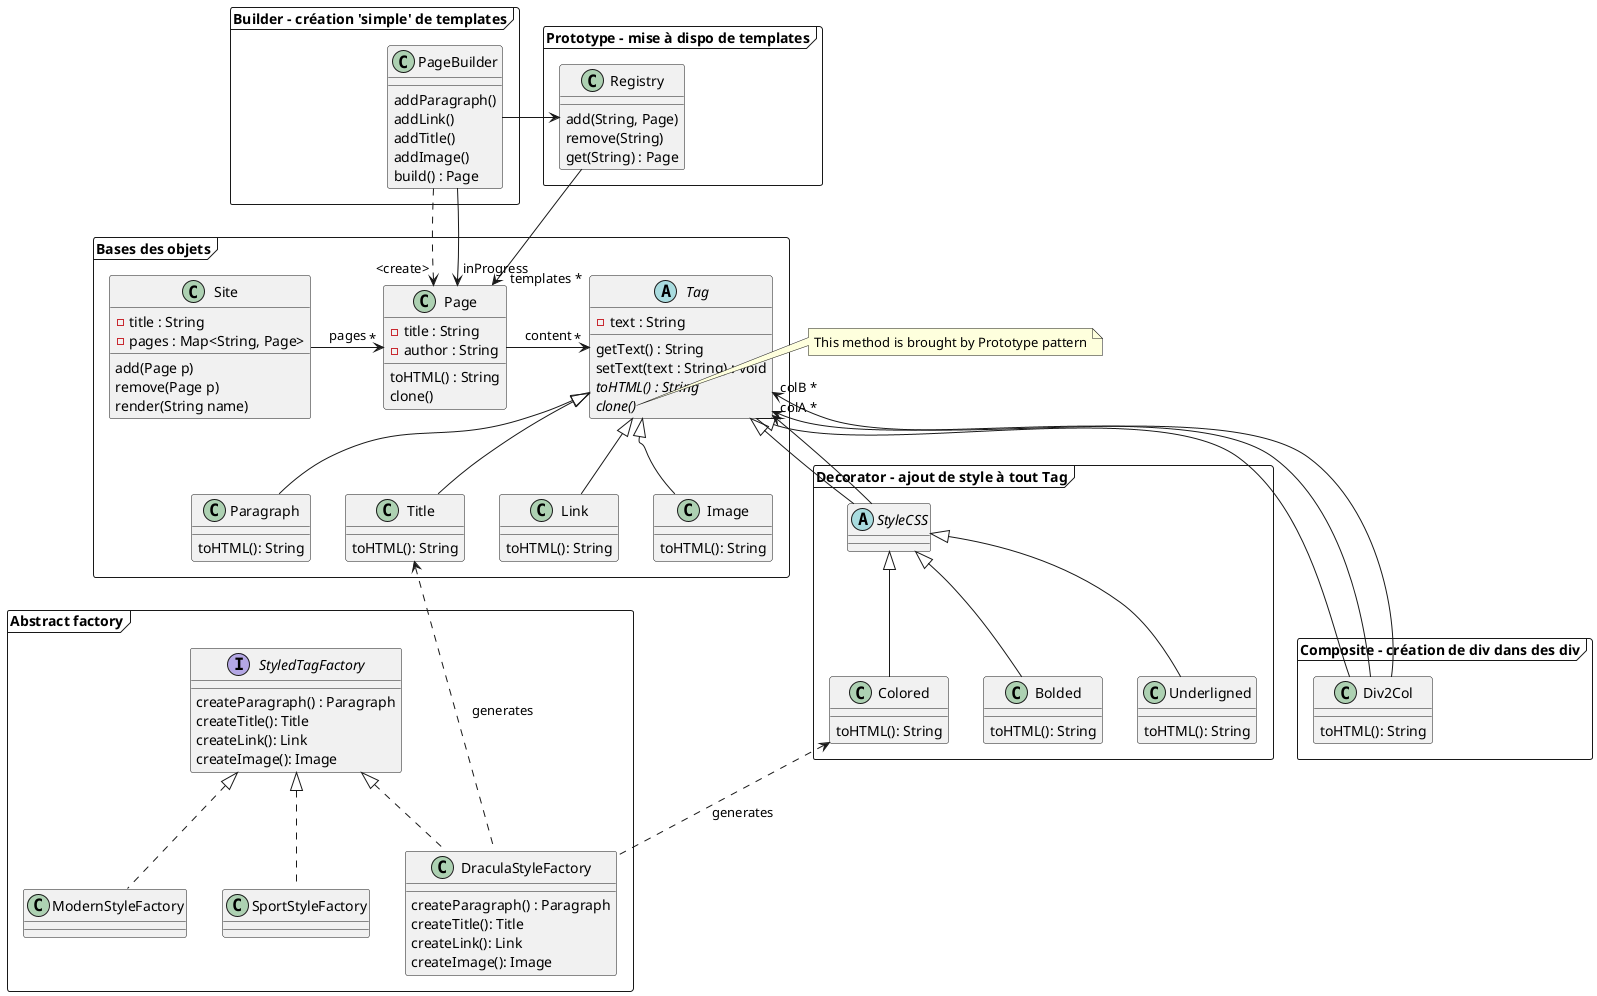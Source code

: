 @startuml
'https://plantuml.com/class-diagram


package "Bases des objets" <<Frame>> {

    class Page {
        -title : String
        -author : String
        toHTML() : String
    }

    abstract class Tag {
        - text : String
        getText() : String
        setText(text : String) : void
        {abstract} toHTML() : String
    }

    Tag <|-- Paragraph
    Tag <|-- Title
    Tag <|-- Link
    Tag <|-- Image

    Page -> "*" Tag : content
    Site -> "*" Page : pages

    class Site {
        -title : String
        -pages : Map<String, Page>
        add(Page p)
        remove(Page p)
        render(String name)
    }

    Image : toHTML(): String
    Link : toHTML(): String
    Title : toHTML(): String
    Paragraph : toHTML(): String

}

package "Composite - création de div dans des div" <<Frame>> {

    class Div2Col {

    }

    Tag <|--- Div2Col
    Tag "colA *" <-- Div2Col
    Tag "colB *" <-- Div2Col

    Div2Col : toHTML(): String

}

package "Decorator - ajout de style à tout Tag" <<Frame>> {

    abstract class StyleCSS
    Tag <|-- StyleCSS
    Tag <-- StyleCSS

    StyleCSS <|-- Colored
    StyleCSS <|-- Bolded
    StyleCSS <|-- Underligned

    Underligned : toHTML(): String
    Bolded : toHTML(): String
    Colored : toHTML(): String

}


package "Prototype - mise à dispo de templates" <<Frame>> {
    Page : clone()

    Registry --> "templates *" Page
    class Registry {
        add(String, Page)
        remove(String)
        get(String) : Page
    }

    Tag : {abstract} clone()
}
    note right of Tag::clone
      This method is brought by Prototype pattern
    end note

package "Builder - création 'simple' de templates" <<Frame>> {
      class PageBuilder {
        addParagraph()
        addLink()
        addTitle()
        addImage()
        build() : Page
      }

      PageBuilder ..> "<create>" Page
      PageBuilder -> Registry
      PageBuilder -> "inProgress" Page
}


package "Abstract factory" <<Frame>> {

    interface StyledTagFactory {
        createParagraph() : Paragraph
        createTitle(): Title
        createLink(): Link
        createImage(): Image
    }

    StyledTagFactory <|.. DraculaStyleFactory
    StyledTagFactory <|.. ModernStyleFactory
    StyledTagFactory <|.. SportStyleFactory

    class DraculaStyleFactory {
    createParagraph() : Paragraph
            createTitle(): Title
            createLink(): Link
            createImage(): Image
    }


     Colored <.. DraculaStyleFactory : "generates"
     Title <.. DraculaStyleFactory : "generates"



}

@enduml